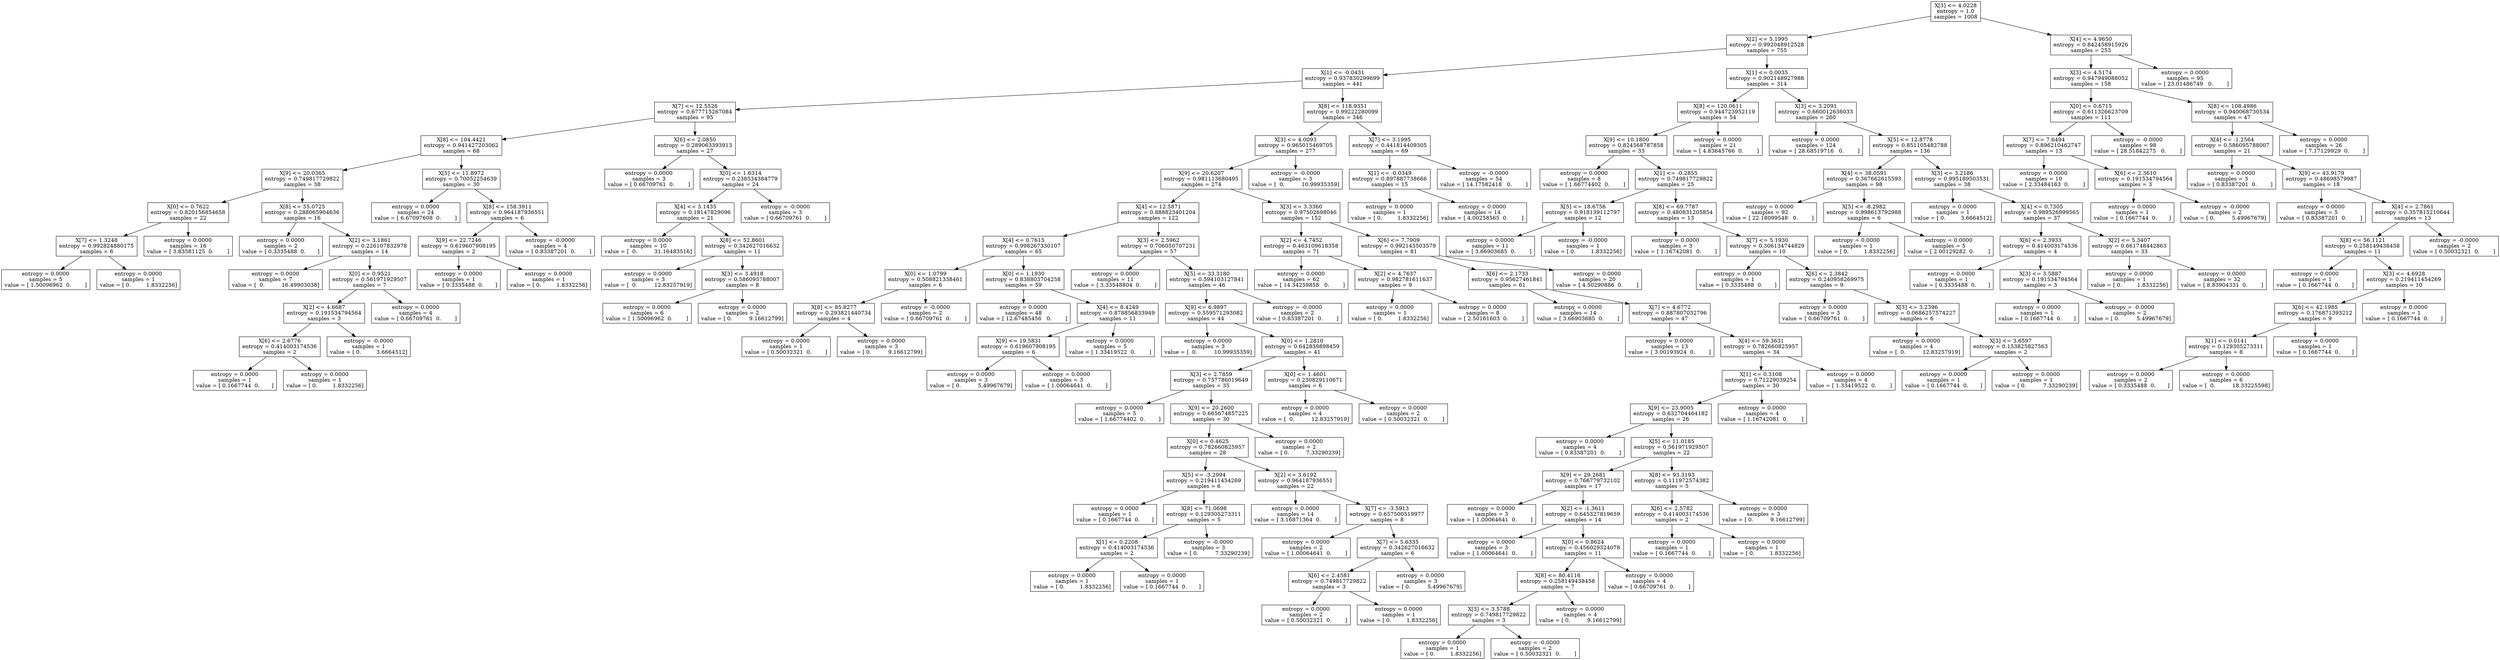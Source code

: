 digraph Tree {
0 [label="X[3] <= 4.0228\nentropy = 1.0\nsamples = 1008", shape="box"] ;
1 [label="X[2] <= 5.1995\nentropy = 0.992048912528\nsamples = 755", shape="box"] ;
0 -> 1 ;
2 [label="X[1] <= -0.0431\nentropy = 0.937830299699\nsamples = 441", shape="box"] ;
1 -> 2 ;
3 [label="X[7] <= 12.5526\nentropy = 0.677715267084\nsamples = 95", shape="box"] ;
2 -> 3 ;
4 [label="X[8] <= 104.4421\nentropy = 0.941427203062\nsamples = 68", shape="box"] ;
3 -> 4 ;
5 [label="X[9] <= 20.0365\nentropy = 0.749817729822\nsamples = 38", shape="box"] ;
4 -> 5 ;
6 [label="X[0] <= 0.7622\nentropy = 0.820156854658\nsamples = 22", shape="box"] ;
5 -> 6 ;
7 [label="X[7] <= 1.3248\nentropy = 0.992824880175\nsamples = 6", shape="box"] ;
6 -> 7 ;
8 [label="entropy = 0.0000\nsamples = 5\nvalue = [ 1.50096962  0.        ]", shape="box"] ;
7 -> 8 ;
9 [label="entropy = 0.0000\nsamples = 1\nvalue = [ 0.         1.8332256]", shape="box"] ;
7 -> 9 ;
10 [label="entropy = 0.0000\nsamples = 16\nvalue = [ 3.83581125  0.        ]", shape="box"] ;
6 -> 10 ;
11 [label="X[8] <= 55.0725\nentropy = 0.288065904636\nsamples = 16", shape="box"] ;
5 -> 11 ;
12 [label="entropy = 0.0000\nsamples = 2\nvalue = [ 0.3335488  0.       ]", shape="box"] ;
11 -> 12 ;
13 [label="X[2] <= 3.1861\nentropy = 0.226107832978\nsamples = 14", shape="box"] ;
11 -> 13 ;
14 [label="entropy = 0.0000\nsamples = 7\nvalue = [  0.          16.49903038]", shape="box"] ;
13 -> 14 ;
15 [label="X[0] <= 0.9521\nentropy = 0.561971929507\nsamples = 7", shape="box"] ;
13 -> 15 ;
16 [label="X[2] <= 4.6687\nentropy = 0.191534794564\nsamples = 3", shape="box"] ;
15 -> 16 ;
17 [label="X[6] <= 2.6776\nentropy = 0.414003174536\nsamples = 2", shape="box"] ;
16 -> 17 ;
18 [label="entropy = 0.0000\nsamples = 1\nvalue = [ 0.1667744  0.       ]", shape="box"] ;
17 -> 18 ;
19 [label="entropy = 0.0000\nsamples = 1\nvalue = [ 0.         1.8332256]", shape="box"] ;
17 -> 19 ;
20 [label="entropy = -0.0000\nsamples = 1\nvalue = [ 0.         3.6664512]", shape="box"] ;
16 -> 20 ;
21 [label="entropy = 0.0000\nsamples = 4\nvalue = [ 0.66709761  0.        ]", shape="box"] ;
15 -> 21 ;
22 [label="X[5] <= 11.8972\nentropy = 0.70052254639\nsamples = 30", shape="box"] ;
4 -> 22 ;
23 [label="entropy = 0.0000\nsamples = 24\nvalue = [ 6.67097608  0.        ]", shape="box"] ;
22 -> 23 ;
24 [label="X[8] <= 158.3911\nentropy = 0.964187936551\nsamples = 6", shape="box"] ;
22 -> 24 ;
25 [label="X[9] <= 22.7246\nentropy = 0.619607908195\nsamples = 2", shape="box"] ;
24 -> 25 ;
26 [label="entropy = 0.0000\nsamples = 1\nvalue = [ 0.3335488  0.       ]", shape="box"] ;
25 -> 26 ;
27 [label="entropy = 0.0000\nsamples = 1\nvalue = [ 0.         1.8332256]", shape="box"] ;
25 -> 27 ;
28 [label="entropy = -0.0000\nsamples = 4\nvalue = [ 0.83387201  0.        ]", shape="box"] ;
24 -> 28 ;
29 [label="X[6] <= 2.0850\nentropy = 0.289063393913\nsamples = 27", shape="box"] ;
3 -> 29 ;
30 [label="entropy = 0.0000\nsamples = 3\nvalue = [ 0.66709761  0.        ]", shape="box"] ;
29 -> 30 ;
31 [label="X[0] <= 1.6314\nentropy = 0.238534384779\nsamples = 24", shape="box"] ;
29 -> 31 ;
32 [label="X[4] <= 3.1435\nentropy = 0.18147829096\nsamples = 21", shape="box"] ;
31 -> 32 ;
33 [label="entropy = 0.0000\nsamples = 10\nvalue = [  0.          31.16483516]", shape="box"] ;
32 -> 33 ;
34 [label="X[8] <= 52.8601\nentropy = 0.342627016632\nsamples = 11", shape="box"] ;
32 -> 34 ;
35 [label="entropy = 0.0000\nsamples = 3\nvalue = [  0.          12.83257919]", shape="box"] ;
34 -> 35 ;
36 [label="X[3] <= 3.4918\nentropy = 0.586095788007\nsamples = 8", shape="box"] ;
34 -> 36 ;
37 [label="entropy = 0.0000\nsamples = 6\nvalue = [ 1.50096962  0.        ]", shape="box"] ;
36 -> 37 ;
38 [label="entropy = 0.0000\nsamples = 2\nvalue = [ 0.          9.16612799]", shape="box"] ;
36 -> 38 ;
39 [label="entropy = -0.0000\nsamples = 3\nvalue = [ 0.66709761  0.        ]", shape="box"] ;
31 -> 39 ;
40 [label="X[8] <= 118.9351\nentropy = 0.99222280099\nsamples = 346", shape="box"] ;
2 -> 40 ;
41 [label="X[3] <= 4.0093\nentropy = 0.965015469705\nsamples = 277", shape="box"] ;
40 -> 41 ;
42 [label="X[9] <= 20.6207\nentropy = 0.981113680495\nsamples = 274", shape="box"] ;
41 -> 42 ;
43 [label="X[4] <= 12.5871\nentropy = 0.888823401204\nsamples = 122", shape="box"] ;
42 -> 43 ;
44 [label="X[4] <= 0.7615\nentropy = 0.998267330107\nsamples = 65", shape="box"] ;
43 -> 44 ;
45 [label="X[0] <= 1.0799\nentropy = 0.508821338461\nsamples = 6", shape="box"] ;
44 -> 45 ;
46 [label="X[8] <= 85.8277\nentropy = 0.293821440734\nsamples = 4", shape="box"] ;
45 -> 46 ;
47 [label="entropy = 0.0000\nsamples = 1\nvalue = [ 0.50032321  0.        ]", shape="box"] ;
46 -> 47 ;
48 [label="entropy = 0.0000\nsamples = 3\nvalue = [ 0.          9.16612799]", shape="box"] ;
46 -> 48 ;
49 [label="entropy = -0.0000\nsamples = 2\nvalue = [ 0.66709761  0.        ]", shape="box"] ;
45 -> 49 ;
50 [label="X[0] <= 1.1930\nentropy = 0.838803704258\nsamples = 59", shape="box"] ;
44 -> 50 ;
51 [label="entropy = 0.0000\nsamples = 48\nvalue = [ 12.67485456   0.        ]", shape="box"] ;
50 -> 51 ;
52 [label="X[4] <= 8.4249\nentropy = 0.878856833949\nsamples = 11", shape="box"] ;
50 -> 52 ;
53 [label="X[9] <= 19.5831\nentropy = 0.619607908195\nsamples = 6", shape="box"] ;
52 -> 53 ;
54 [label="entropy = 0.0000\nsamples = 3\nvalue = [ 0.          5.49967679]", shape="box"] ;
53 -> 54 ;
55 [label="entropy = 0.0000\nsamples = 3\nvalue = [ 1.00064641  0.        ]", shape="box"] ;
53 -> 55 ;
56 [label="entropy = 0.0000\nsamples = 5\nvalue = [ 1.33419522  0.        ]", shape="box"] ;
52 -> 56 ;
57 [label="X[3] <= 2.5962\nentropy = 0.706050707231\nsamples = 57", shape="box"] ;
43 -> 57 ;
58 [label="entropy = 0.0000\nsamples = 11\nvalue = [ 3.33548804  0.        ]", shape="box"] ;
57 -> 58 ;
59 [label="X[5] <= 33.3180\nentropy = 0.594103127841\nsamples = 46", shape="box"] ;
57 -> 59 ;
60 [label="X[9] <= 6.9897\nentropy = 0.559571293082\nsamples = 44", shape="box"] ;
59 -> 60 ;
61 [label="entropy = 0.0000\nsamples = 3\nvalue = [  0.          10.99935359]", shape="box"] ;
60 -> 61 ;
62 [label="X[0] <= 1.2810\nentropy = 0.642839898459\nsamples = 41", shape="box"] ;
60 -> 62 ;
63 [label="X[3] <= 2.7859\nentropy = 0.757786019649\nsamples = 35", shape="box"] ;
62 -> 63 ;
64 [label="entropy = 0.0000\nsamples = 5\nvalue = [ 1.66774402  0.        ]", shape="box"] ;
63 -> 64 ;
65 [label="X[9] <= 20.2600\nentropy = 0.665674857225\nsamples = 30", shape="box"] ;
63 -> 65 ;
66 [label="X[0] <= 0.4625\nentropy = 0.782660825957\nsamples = 28", shape="box"] ;
65 -> 66 ;
67 [label="X[5] <= -3.2994\nentropy = 0.219411454269\nsamples = 6", shape="box"] ;
66 -> 67 ;
68 [label="entropy = 0.0000\nsamples = 1\nvalue = [ 0.1667744  0.       ]", shape="box"] ;
67 -> 68 ;
69 [label="X[8] <= 71.0698\nentropy = 0.129305273311\nsamples = 5", shape="box"] ;
67 -> 69 ;
70 [label="X[1] <= 0.2208\nentropy = 0.414003174536\nsamples = 2", shape="box"] ;
69 -> 70 ;
71 [label="entropy = 0.0000\nsamples = 1\nvalue = [ 0.         1.8332256]", shape="box"] ;
70 -> 71 ;
72 [label="entropy = 0.0000\nsamples = 1\nvalue = [ 0.1667744  0.       ]", shape="box"] ;
70 -> 72 ;
73 [label="entropy = -0.0000\nsamples = 3\nvalue = [ 0.          7.33290239]", shape="box"] ;
69 -> 73 ;
74 [label="X[2] <= 3.6192\nentropy = 0.964187936551\nsamples = 22", shape="box"] ;
66 -> 74 ;
75 [label="entropy = 0.0000\nsamples = 14\nvalue = [ 3.16871364  0.        ]", shape="box"] ;
74 -> 75 ;
76 [label="X[7] <= -3.5913\nentropy = 0.657500519977\nsamples = 8", shape="box"] ;
74 -> 76 ;
77 [label="entropy = 0.0000\nsamples = 2\nvalue = [ 1.00064641  0.        ]", shape="box"] ;
76 -> 77 ;
78 [label="X[7] <= 5.6335\nentropy = 0.342627016632\nsamples = 6", shape="box"] ;
76 -> 78 ;
79 [label="X[6] <= 2.4581\nentropy = 0.749817729822\nsamples = 3", shape="box"] ;
78 -> 79 ;
80 [label="entropy = 0.0000\nsamples = 2\nvalue = [ 0.50032321  0.        ]", shape="box"] ;
79 -> 80 ;
81 [label="entropy = 0.0000\nsamples = 1\nvalue = [ 0.         1.8332256]", shape="box"] ;
79 -> 81 ;
82 [label="entropy = 0.0000\nsamples = 3\nvalue = [ 0.          5.49967679]", shape="box"] ;
78 -> 82 ;
83 [label="entropy = 0.0000\nsamples = 2\nvalue = [ 0.          7.33290239]", shape="box"] ;
65 -> 83 ;
84 [label="X[0] <= 1.4601\nentropy = 0.230829110671\nsamples = 6", shape="box"] ;
62 -> 84 ;
85 [label="entropy = 0.0000\nsamples = 4\nvalue = [  0.          12.83257919]", shape="box"] ;
84 -> 85 ;
86 [label="entropy = 0.0000\nsamples = 2\nvalue = [ 0.50032321  0.        ]", shape="box"] ;
84 -> 86 ;
87 [label="entropy = -0.0000\nsamples = 2\nvalue = [ 0.83387201  0.        ]", shape="box"] ;
59 -> 87 ;
88 [label="X[3] <= 3.3360\nentropy = 0.97502698046\nsamples = 152", shape="box"] ;
42 -> 88 ;
89 [label="X[2] <= 4.7452\nentropy = 0.463109618358\nsamples = 71", shape="box"] ;
88 -> 89 ;
90 [label="entropy = 0.0000\nsamples = 62\nvalue = [ 14.34259858   0.        ]", shape="box"] ;
89 -> 90 ;
91 [label="X[2] <= 4.7637\nentropy = 0.982781611637\nsamples = 9", shape="box"] ;
89 -> 91 ;
92 [label="entropy = 0.0000\nsamples = 1\nvalue = [ 0.         1.8332256]", shape="box"] ;
91 -> 92 ;
93 [label="entropy = 0.0000\nsamples = 8\nvalue = [ 2.50161603  0.        ]", shape="box"] ;
91 -> 93 ;
94 [label="X[6] <= 7.7909\nentropy = 0.992145503579\nsamples = 81", shape="box"] ;
88 -> 94 ;
95 [label="X[6] <= 2.1733\nentropy = 0.95627461841\nsamples = 61", shape="box"] ;
94 -> 95 ;
96 [label="entropy = 0.0000\nsamples = 14\nvalue = [ 3.66903685  0.        ]", shape="box"] ;
95 -> 96 ;
97 [label="X[7] <= 4.6772\nentropy = 0.887807032796\nsamples = 47", shape="box"] ;
95 -> 97 ;
98 [label="entropy = 0.0000\nsamples = 13\nvalue = [ 3.00193924  0.        ]", shape="box"] ;
97 -> 98 ;
99 [label="X[4] <= 59.3631\nentropy = 0.782660825957\nsamples = 34", shape="box"] ;
97 -> 99 ;
100 [label="X[1] <= 0.3108\nentropy = 0.71229039254\nsamples = 30", shape="box"] ;
99 -> 100 ;
101 [label="X[9] <= 23.9005\nentropy = 0.632704464182\nsamples = 26", shape="box"] ;
100 -> 101 ;
102 [label="entropy = 0.0000\nsamples = 4\nvalue = [ 0.83387201  0.        ]", shape="box"] ;
101 -> 102 ;
103 [label="X[5] <= 11.0185\nentropy = 0.561971929507\nsamples = 22", shape="box"] ;
101 -> 103 ;
104 [label="X[9] <= 29.2681\nentropy = 0.766779732102\nsamples = 17", shape="box"] ;
103 -> 104 ;
105 [label="entropy = 0.0000\nsamples = 3\nvalue = [ 1.00064641  0.        ]", shape="box"] ;
104 -> 105 ;
106 [label="X[2] <= -1.3611\nentropy = 0.645327819659\nsamples = 14", shape="box"] ;
104 -> 106 ;
107 [label="entropy = 0.0000\nsamples = 3\nvalue = [ 1.00064641  0.        ]", shape="box"] ;
106 -> 107 ;
108 [label="X[0] <= 0.8624\nentropy = 0.456029324078\nsamples = 11", shape="box"] ;
106 -> 108 ;
109 [label="X[8] <= 80.4116\nentropy = 0.258149438458\nsamples = 7", shape="box"] ;
108 -> 109 ;
110 [label="X[3] <= 3.5788\nentropy = 0.749817729822\nsamples = 3", shape="box"] ;
109 -> 110 ;
111 [label="entropy = 0.0000\nsamples = 1\nvalue = [ 0.         1.8332256]", shape="box"] ;
110 -> 111 ;
112 [label="entropy = -0.0000\nsamples = 2\nvalue = [ 0.50032321  0.        ]", shape="box"] ;
110 -> 112 ;
113 [label="entropy = 0.0000\nsamples = 4\nvalue = [ 0.          9.16612799]", shape="box"] ;
109 -> 113 ;
114 [label="entropy = 0.0000\nsamples = 4\nvalue = [ 0.66709761  0.        ]", shape="box"] ;
108 -> 114 ;
115 [label="X[8] <= 93.3193\nentropy = 0.111972574382\nsamples = 5", shape="box"] ;
103 -> 115 ;
116 [label="X[6] <= 2.5782\nentropy = 0.414003174536\nsamples = 2", shape="box"] ;
115 -> 116 ;
117 [label="entropy = 0.0000\nsamples = 1\nvalue = [ 0.1667744  0.       ]", shape="box"] ;
116 -> 117 ;
118 [label="entropy = 0.0000\nsamples = 1\nvalue = [ 0.         1.8332256]", shape="box"] ;
116 -> 118 ;
119 [label="entropy = 0.0000\nsamples = 3\nvalue = [ 0.          9.16612799]", shape="box"] ;
115 -> 119 ;
120 [label="entropy = 0.0000\nsamples = 4\nvalue = [ 1.16742081  0.        ]", shape="box"] ;
100 -> 120 ;
121 [label="entropy = 0.0000\nsamples = 4\nvalue = [ 1.33419522  0.        ]", shape="box"] ;
99 -> 121 ;
122 [label="entropy = 0.0000\nsamples = 20\nvalue = [ 4.50290886  0.        ]", shape="box"] ;
94 -> 122 ;
123 [label="entropy = -0.0000\nsamples = 3\nvalue = [  0.          10.99935359]", shape="box"] ;
41 -> 123 ;
124 [label="X[7] <= 3.1995\nentropy = 0.441814409305\nsamples = 69", shape="box"] ;
40 -> 124 ;
125 [label="X[1] <= -0.0349\nentropy = 0.897887738666\nsamples = 15", shape="box"] ;
124 -> 125 ;
126 [label="entropy = 0.0000\nsamples = 1\nvalue = [ 0.         1.8332256]", shape="box"] ;
125 -> 126 ;
127 [label="entropy = 0.0000\nsamples = 14\nvalue = [ 4.00258565  0.        ]", shape="box"] ;
125 -> 127 ;
128 [label="entropy = -0.0000\nsamples = 54\nvalue = [ 14.17582418   0.        ]", shape="box"] ;
124 -> 128 ;
129 [label="X[1] <= 0.0035\nentropy = 0.902148927988\nsamples = 314", shape="box"] ;
1 -> 129 ;
130 [label="X[8] <= 120.0611\nentropy = 0.944723952119\nsamples = 54", shape="box"] ;
129 -> 130 ;
131 [label="X[9] <= 10.1800\nentropy = 0.824568787858\nsamples = 33", shape="box"] ;
130 -> 131 ;
132 [label="entropy = 0.0000\nsamples = 8\nvalue = [ 1.66774402  0.        ]", shape="box"] ;
131 -> 132 ;
133 [label="X[1] <= -0.2855\nentropy = 0.749817729822\nsamples = 25", shape="box"] ;
131 -> 133 ;
134 [label="X[5] <= 18.6756\nentropy = 0.918139112797\nsamples = 12", shape="box"] ;
133 -> 134 ;
135 [label="entropy = 0.0000\nsamples = 11\nvalue = [ 3.66903685  0.        ]", shape="box"] ;
134 -> 135 ;
136 [label="entropy = -0.0000\nsamples = 1\nvalue = [ 0.         1.8332256]", shape="box"] ;
134 -> 136 ;
137 [label="X[8] <= 69.7787\nentropy = 0.480831205854\nsamples = 13", shape="box"] ;
133 -> 137 ;
138 [label="entropy = 0.0000\nsamples = 3\nvalue = [ 1.16742081  0.        ]", shape="box"] ;
137 -> 138 ;
139 [label="X[7] <= 5.1930\nentropy = 0.306134744829\nsamples = 10", shape="box"] ;
137 -> 139 ;
140 [label="entropy = 0.0000\nsamples = 1\nvalue = [ 0.3335488  0.       ]", shape="box"] ;
139 -> 140 ;
141 [label="X[6] <= 2.3842\nentropy = 0.240958269975\nsamples = 9", shape="box"] ;
139 -> 141 ;
142 [label="entropy = 0.0000\nsamples = 3\nvalue = [ 0.66709761  0.        ]", shape="box"] ;
141 -> 142 ;
143 [label="X[3] <= 3.2396\nentropy = 0.0686257574227\nsamples = 6", shape="box"] ;
141 -> 143 ;
144 [label="entropy = 0.0000\nsamples = 4\nvalue = [  0.          12.83257919]", shape="box"] ;
143 -> 144 ;
145 [label="X[3] <= 3.6597\nentropy = 0.153825827563\nsamples = 2", shape="box"] ;
143 -> 145 ;
146 [label="entropy = 0.0000\nsamples = 1\nvalue = [ 0.1667744  0.       ]", shape="box"] ;
145 -> 146 ;
147 [label="entropy = 0.0000\nsamples = 1\nvalue = [ 0.          7.33290239]", shape="box"] ;
145 -> 147 ;
148 [label="entropy = 0.0000\nsamples = 21\nvalue = [ 4.83645766  0.        ]", shape="box"] ;
130 -> 148 ;
149 [label="X[3] <= 3.2091\nentropy = 0.660012636033\nsamples = 260", shape="box"] ;
129 -> 149 ;
150 [label="entropy = 0.0000\nsamples = 124\nvalue = [ 28.68519716   0.        ]", shape="box"] ;
149 -> 150 ;
151 [label="X[5] <= 12.8778\nentropy = 0.851105482788\nsamples = 136", shape="box"] ;
149 -> 151 ;
152 [label="X[4] <= 38.0591\nentropy = 0.367662615593\nsamples = 98", shape="box"] ;
151 -> 152 ;
153 [label="entropy = 0.0000\nsamples = 92\nvalue = [ 22.18099548   0.        ]", shape="box"] ;
152 -> 153 ;
154 [label="X[5] <= -8.2982\nentropy = 0.998613792988\nsamples = 6", shape="box"] ;
152 -> 154 ;
155 [label="entropy = 0.0000\nsamples = 1\nvalue = [ 0.         1.8332256]", shape="box"] ;
154 -> 155 ;
156 [label="entropy = 0.0000\nsamples = 5\nvalue = [ 2.00129282  0.        ]", shape="box"] ;
154 -> 156 ;
157 [label="X[3] <= 3.2186\nentropy = 0.995189503531\nsamples = 38", shape="box"] ;
151 -> 157 ;
158 [label="entropy = 0.0000\nsamples = 1\nvalue = [ 0.         3.6664512]", shape="box"] ;
157 -> 158 ;
159 [label="X[4] <= 0.7305\nentropy = 0.989526999565\nsamples = 37", shape="box"] ;
157 -> 159 ;
160 [label="X[6] <= 2.3933\nentropy = 0.414003174536\nsamples = 4", shape="box"] ;
159 -> 160 ;
161 [label="entropy = 0.0000\nsamples = 1\nvalue = [ 0.3335488  0.       ]", shape="box"] ;
160 -> 161 ;
162 [label="X[3] <= 3.5887\nentropy = 0.191534794564\nsamples = 3", shape="box"] ;
160 -> 162 ;
163 [label="entropy = 0.0000\nsamples = 1\nvalue = [ 0.1667744  0.       ]", shape="box"] ;
162 -> 163 ;
164 [label="entropy = -0.0000\nsamples = 2\nvalue = [ 0.          5.49967679]", shape="box"] ;
162 -> 164 ;
165 [label="X[2] <= 5.3407\nentropy = 0.661748442863\nsamples = 33", shape="box"] ;
159 -> 165 ;
166 [label="entropy = 0.0000\nsamples = 1\nvalue = [ 0.         1.8332256]", shape="box"] ;
165 -> 166 ;
167 [label="entropy = 0.0000\nsamples = 32\nvalue = [ 8.83904331  0.        ]", shape="box"] ;
165 -> 167 ;
168 [label="X[4] <= 4.9650\nentropy = 0.842458915926\nsamples = 253", shape="box"] ;
0 -> 168 ;
169 [label="X[3] <= 4.5174\nentropy = 0.947949088052\nsamples = 158", shape="box"] ;
168 -> 169 ;
170 [label="X[0] <= 0.6715\nentropy = 0.611326623709\nsamples = 111", shape="box"] ;
169 -> 170 ;
171 [label="X[7] <= 7.6494\nentropy = 0.896210462747\nsamples = 13", shape="box"] ;
170 -> 171 ;
172 [label="entropy = 0.0000\nsamples = 10\nvalue = [ 2.33484163  0.        ]", shape="box"] ;
171 -> 172 ;
173 [label="X[6] <= 2.3610\nentropy = 0.191534794564\nsamples = 3", shape="box"] ;
171 -> 173 ;
174 [label="entropy = 0.0000\nsamples = 1\nvalue = [ 0.1667744  0.       ]", shape="box"] ;
173 -> 174 ;
175 [label="entropy = -0.0000\nsamples = 2\nvalue = [ 0.          5.49967679]", shape="box"] ;
173 -> 175 ;
176 [label="entropy = -0.0000\nsamples = 98\nvalue = [ 28.51842275   0.        ]", shape="box"] ;
170 -> 176 ;
177 [label="X[8] <= 108.4986\nentropy = 0.940068730534\nsamples = 47", shape="box"] ;
169 -> 177 ;
178 [label="X[4] <= -1.2564\nentropy = 0.586095788007\nsamples = 21", shape="box"] ;
177 -> 178 ;
179 [label="entropy = 0.0000\nsamples = 3\nvalue = [ 0.83387201  0.        ]", shape="box"] ;
178 -> 179 ;
180 [label="X[9] <= 43.9179\nentropy = 0.48698579987\nsamples = 18", shape="box"] ;
178 -> 180 ;
181 [label="entropy = 0.0000\nsamples = 5\nvalue = [ 0.83387201  0.        ]", shape="box"] ;
180 -> 181 ;
182 [label="X[4] <= 2.7861\nentropy = 0.357815210644\nsamples = 13", shape="box"] ;
180 -> 182 ;
183 [label="X[8] <= 56.1121\nentropy = 0.258149438458\nsamples = 11", shape="box"] ;
182 -> 183 ;
184 [label="entropy = 0.0000\nsamples = 1\nvalue = [ 0.1667744  0.       ]", shape="box"] ;
183 -> 184 ;
185 [label="X[3] <= 4.6928\nentropy = 0.219411454269\nsamples = 10", shape="box"] ;
183 -> 185 ;
186 [label="X[6] <= 42.1985\nentropy = 0.176871393212\nsamples = 9", shape="box"] ;
185 -> 186 ;
187 [label="X[1] <= 0.0141\nentropy = 0.129305273311\nsamples = 8", shape="box"] ;
186 -> 187 ;
188 [label="entropy = 0.0000\nsamples = 2\nvalue = [ 0.3335488  0.       ]", shape="box"] ;
187 -> 188 ;
189 [label="entropy = 0.0000\nsamples = 6\nvalue = [  0.          18.33225598]", shape="box"] ;
187 -> 189 ;
190 [label="entropy = 0.0000\nsamples = 1\nvalue = [ 0.1667744  0.       ]", shape="box"] ;
186 -> 190 ;
191 [label="entropy = 0.0000\nsamples = 1\nvalue = [ 0.1667744  0.       ]", shape="box"] ;
185 -> 191 ;
192 [label="entropy = -0.0000\nsamples = 2\nvalue = [ 0.50032321  0.        ]", shape="box"] ;
182 -> 192 ;
193 [label="entropy = 0.0000\nsamples = 26\nvalue = [ 7.17129929  0.        ]", shape="box"] ;
177 -> 193 ;
194 [label="entropy = 0.0000\nsamples = 95\nvalue = [ 23.01486749   0.        ]", shape="box"] ;
168 -> 194 ;
}